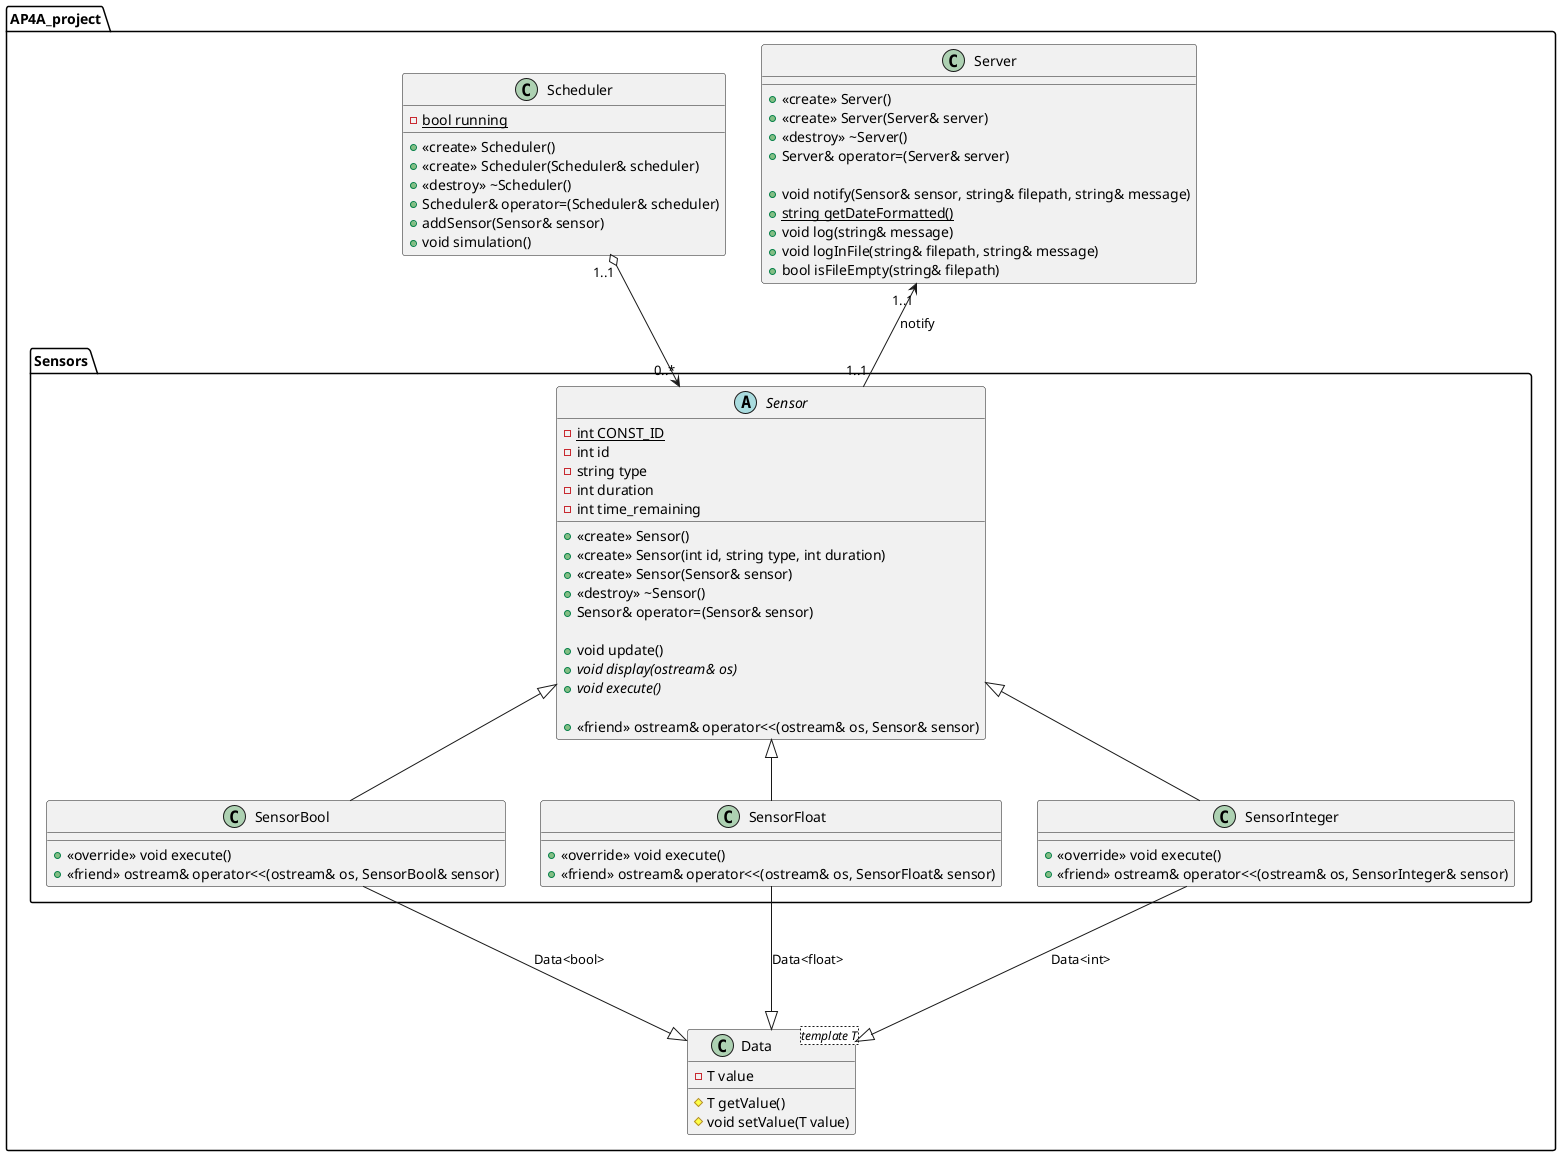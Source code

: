 @startuml


package AP4A_project{
    class Server{
        + <<create>> Server()
        + <<create>> Server(Server& server)
        + <<destroy>> ~Server()
        + Server& operator=(Server& server)

        + void notify(Sensor& sensor, string& filepath, string& message)
        + {static} string getDateFormatted()
        + void log(string& message)
        + void logInFile(string& filepath, string& message)
        + bool isFileEmpty(string& filepath)
    }

    class Scheduler{
        + <<create>> Scheduler()
        + <<create>> Scheduler(Scheduler& scheduler)
        + <<destroy>> ~Scheduler()
        + Scheduler& operator=(Scheduler& scheduler)

        - {static} bool running
        + addSensor(Sensor& sensor)
        + void simulation()
    }

    package Sensors{
        abstract class Sensor{
            - {static} int CONST_ID
            - int id
            - string type
            - int duration
            - int time_remaining

            + <<create>> Sensor()
            + <<create>> Sensor(int id, string type, int duration)
            + <<create>> Sensor(Sensor& sensor)
            + <<destroy>> ~Sensor()
            + Sensor& operator=(Sensor& sensor)

            + void update()
            + {abstract} void display(ostream& os)
            + {abstract} void execute()

            + <<friend>> ostream& operator<<(ostream& os, Sensor& sensor)
        }

        Server "1..1" <-- "1..1" Sensor: notify

        class SensorBool{
            + <<override>> void execute()
            + <<friend>> ostream& operator<<(ostream& os, SensorBool& sensor)
        }

        class SensorFloat{
            + <<override>> void execute()
            + <<friend>> ostream& operator<<(ostream& os, SensorFloat& sensor)
        }

        class SensorInteger{
            + <<override>> void execute()
            + <<friend>> ostream& operator<<(ostream& os, SensorInteger& sensor)
        }

        Sensor <|-- SensorBool
        Sensor <|-- SensorFloat
        Sensor <|-- SensorInteger

        Scheduler "1..1" o--> "0..*" Sensor
    }

    class Data<template T>{
        - T value
        # T getValue()
        # void setValue(T value)
    }

    SensorBool ---|> Data: Data<bool>
    SensorFloat ---|> Data: Data<float>
    SensorInteger ---|> Data: Data<int>
}
@enduml